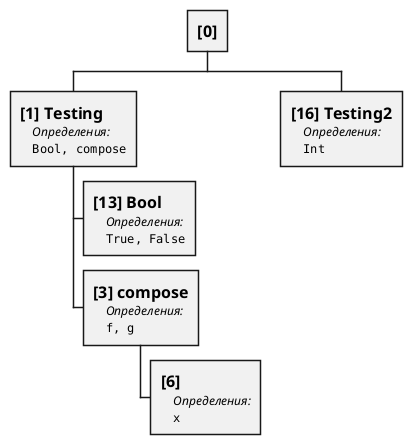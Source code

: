 @startwbs
'https://plantuml.com/wbs-diagram

* =[0]
**:=[1] Testing
    //Определения://
    ""Bool, compose"";

***:=[13] Bool
    //Определения://
    ""True, False"";

***:=[3] compose
    //Определения://
    ""f, g"";
****:=[6]
    //Определения://
    ""x"";

**:=[16] Testing2
    //Определения://
    ""Int"";

@endwbs